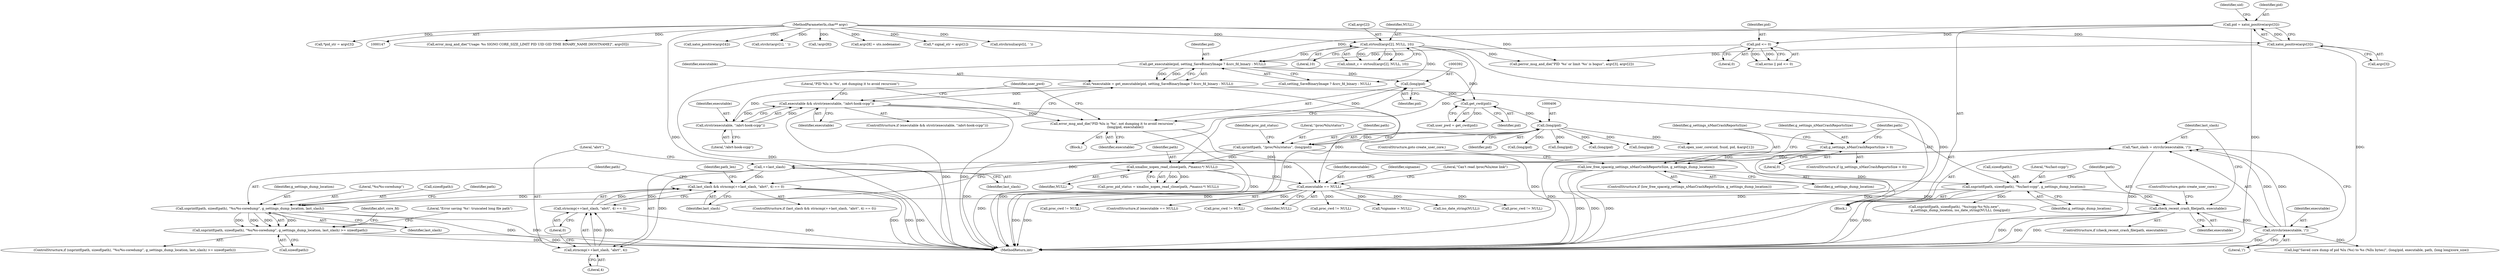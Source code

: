 digraph "0_abrt_8939398b82006ba1fec4ed491339fc075f43fc7c_1@API" {
"1000544" [label="(Call,*last_slash = strrchr(executable, '/'))"];
"1000546" [label="(Call,strrchr(executable, '/'))"];
"1000538" [label="(Call,check_recent_crash_file(path, executable))"];
"1000531" [label="(Call,snprintf(path, sizeof(path), \"%s/last-ccpp\", g_settings_dump_location))"];
"1000527" [label="(Call,low_free_space(g_settings_nMaxCrashReportsSize, g_settings_dump_location))"];
"1000522" [label="(Call,g_settings_nMaxCrashReportsSize > 0)"];
"1000465" [label="(Call,executable == NULL)"];
"1000389" [label="(Call,error_msg_and_die(\"PID %lu is '%s', not dumping it to avoid recursion\",\n                        (long)pid, executable))"];
"1000391" [label="(Call,(long)pid)"];
"1000375" [label="(Call,get_executable(pid, setting_SaveBinaryImage ? &src_fd_binary : NULL))"];
"1000306" [label="(Call,pid = xatoi_positive(argv[3]))"];
"1000308" [label="(Call,xatoi_positive(argv[3]))"];
"1000149" [label="(MethodParameterIn,char** argv)"];
"1000322" [label="(Call,pid <= 0)"];
"1000275" [label="(Call,strtoull(argv[2], NULL, 10))"];
"1000383" [label="(Call,executable && strstr(executable, \"/abrt-hook-ccpp\"))"];
"1000385" [label="(Call,strstr(executable, \"/abrt-hook-ccpp\"))"];
"1000373" [label="(Call,*executable = get_executable(pid, setting_SaveBinaryImage ? &src_fd_binary : NULL))"];
"1000410" [label="(Call,xmalloc_xopen_read_close(path, /*maxsz:*/ NULL))"];
"1000402" [label="(Call,sprintf(path, \"/proc/%lu/status\", (long)pid))"];
"1000405" [label="(Call,(long)pid)"];
"1000397" [label="(Call,get_cwd(pid))"];
"1000550" [label="(Call,last_slash && strncmp(++last_slash, \"abrt\", 4) == 0)"];
"1000562" [label="(Call,snprintf(path, sizeof(path), \"%s/%s-coredump\", g_settings_dump_location, last_slash))"];
"1000561" [label="(Call,snprintf(path, sizeof(path), \"%s/%s-coredump\", g_settings_dump_location, last_slash) >= sizeof(path))"];
"1000554" [label="(Call,++last_slash)"];
"1000553" [label="(Call,strncmp(++last_slash, \"abrt\", 4))"];
"1000552" [label="(Call,strncmp(++last_slash, \"abrt\", 4) == 0)"];
"1000393" [label="(Identifier,pid)"];
"1000528" [label="(Identifier,g_settings_nMaxCrashReportsSize)"];
"1000546" [label="(Call,strrchr(executable, '/'))"];
"1000560" [label="(ControlStructure,if (snprintf(path, sizeof(path), \"%s/%s-coredump\", g_settings_dump_location, last_slash) >= sizeof(path)))"];
"1000149" [label="(MethodParameterIn,char** argv)"];
"1000398" [label="(Identifier,pid)"];
"1000397" [label="(Call,get_cwd(pid))"];
"1000533" [label="(Call,sizeof(path))"];
"1001228" [label="(MethodReturn,int)"];
"1000409" [label="(Identifier,proc_pid_status)"];
"1000176" [label="(Call,error_msg_and_die(\"Usage: %s SIGNO CORE_SIZE_LIMIT PID UID GID TIME BINARY_NAME [HOSTNAME]\", argv[0]))"];
"1000323" [label="(Identifier,pid)"];
"1000609" [label="(Call,(long)pid)"];
"1000150" [label="(Block,)"];
"1000384" [label="(Identifier,executable)"];
"1000550" [label="(Call,last_slash && strncmp(++last_slash, \"abrt\", 4) == 0)"];
"1000536" [label="(Identifier,g_settings_dump_location)"];
"1000373" [label="(Call,*executable = get_executable(pid, setting_SaveBinaryImage ? &src_fd_binary : NULL))"];
"1000387" [label="(Literal,\"/abrt-hook-ccpp\")"];
"1000523" [label="(Identifier,g_settings_nMaxCrashReportsSize)"];
"1000636" [label="(Call,(long)pid)"];
"1001181" [label="(Call,proc_cwd != NULL)"];
"1000375" [label="(Call,get_executable(pid, setting_SaveBinaryImage ? &src_fd_binary : NULL))"];
"1000527" [label="(Call,low_free_space(g_settings_nMaxCrashReportsSize, g_settings_dump_location))"];
"1000572" [label="(Literal,\"Error saving '%s': truncated long file path\")"];
"1000385" [label="(Call,strstr(executable, \"/abrt-hook-ccpp\"))"];
"1000570" [label="(Identifier,path)"];
"1000542" [label="(ControlStructure,goto create_user_core;)"];
"1000524" [label="(Literal,0)"];
"1000551" [label="(Identifier,last_slash)"];
"1000521" [label="(ControlStructure,if (g_settings_nMaxCrashReportsSize > 0))"];
"1001212" [label="(Call,(long)pid)"];
"1000388" [label="(Block,)"];
"1000567" [label="(Identifier,g_settings_dump_location)"];
"1000555" [label="(Identifier,last_slash)"];
"1000537" [label="(ControlStructure,if (check_recent_crash_file(path, executable)))"];
"1000315" [label="(Call,xatoi_positive(argv[4]))"];
"1000562" [label="(Call,snprintf(path, sizeof(path), \"%s/%s-coredump\", g_settings_dump_location, last_slash))"];
"1000376" [label="(Identifier,pid)"];
"1000314" [label="(Identifier,uid)"];
"1000558" [label="(Literal,0)"];
"1000306" [label="(Call,pid = xatoi_positive(argv[3]))"];
"1000456" [label="(Call,open_user_core(uid, fsuid, pid, &argv[1]))"];
"1000404" [label="(Literal,\"/proc/%lu/status\")"];
"1000407" [label="(Identifier,pid)"];
"1000522" [label="(Call,g_settings_nMaxCrashReportsSize > 0)"];
"1000402" [label="(Call,sprintf(path, \"/proc/%lu/status\", (long)pid))"];
"1000540" [label="(Identifier,executable)"];
"1000544" [label="(Call,*last_slash = strrchr(executable, '/'))"];
"1000382" [label="(ControlStructure,if (executable && strstr(executable, \"/abrt-hook-ccpp\")))"];
"1000395" [label="(Call,user_pwd = get_cwd(pid))"];
"1000477" [label="(Identifier,signame)"];
"1000396" [label="(Identifier,user_pwd)"];
"1000467" [label="(Identifier,NULL)"];
"1000548" [label="(Literal,'/')"];
"1000545" [label="(Identifier,last_slash)"];
"1000408" [label="(Call,proc_pid_status = xmalloc_xopen_read_close(path, /*maxsz:*/ NULL))"];
"1000563" [label="(Identifier,path)"];
"1000403" [label="(Identifier,path)"];
"1000531" [label="(Call,snprintf(path, sizeof(path), \"%s/last-ccpp\", g_settings_dump_location))"];
"1000320" [label="(Call,errno || pid <= 0)"];
"1001203" [label="(Call,proc_cwd != NULL)"];
"1000476" [label="(Call,*signame = NULL)"];
"1000634" [label="(Call,iso_date_string(NULL))"];
"1000568" [label="(Identifier,last_slash)"];
"1000628" [label="(Call,snprintf(path, sizeof(path), \"%s/ccpp-%s-%lu.new\",\n            g_settings_dump_location, iso_date_string(NULL), (long)pid))"];
"1000539" [label="(Identifier,path)"];
"1000552" [label="(Call,strncmp(++last_slash, \"abrt\", 4) == 0)"];
"1000538" [label="(Call,check_recent_crash_file(path, executable))"];
"1000182" [label="(Call,strchr(argv[1], ' '))"];
"1000412" [label="(Identifier,NULL)"];
"1000532" [label="(Identifier,path)"];
"1000351" [label="(Call,!argv[8])"];
"1000279" [label="(Identifier,NULL)"];
"1000553" [label="(Call,strncmp(++last_slash, \"abrt\", 4))"];
"1000557" [label="(Literal,4)"];
"1000280" [label="(Literal,10)"];
"1000410" [label="(Call,xmalloc_xopen_read_close(path, /*maxsz:*/ NULL))"];
"1000383" [label="(Call,executable && strstr(executable, \"/abrt-hook-ccpp\"))"];
"1000530" [label="(ControlStructure,goto create_user_core;)"];
"1000405" [label="(Call,(long)pid)"];
"1000309" [label="(Call,argv[3])"];
"1000607" [label="(Call,log(\"Saved core dump of pid %lu (%s) to %s (%llu bytes)\", (long)pid, executable, path, (long long)core_size))"];
"1000374" [label="(Identifier,executable)"];
"1000561" [label="(Call,snprintf(path, sizeof(path), \"%s/%s-coredump\", g_settings_dump_location, last_slash) >= sizeof(path))"];
"1000307" [label="(Identifier,pid)"];
"1000391" [label="(Call,(long)pid)"];
"1000526" [label="(ControlStructure,if (low_free_space(g_settings_nMaxCrashReportsSize, g_settings_dump_location)))"];
"1000566" [label="(Literal,\"%s/%s-coredump\")"];
"1000471" [label="(Call,(long)pid)"];
"1000322" [label="(Call,pid <= 0)"];
"1000547" [label="(Identifier,executable)"];
"1000576" [label="(Identifier,abrt_core_fd)"];
"1000359" [label="(Call,argv[8] = uts.nodename)"];
"1000556" [label="(Literal,\"abrt\")"];
"1000535" [label="(Literal,\"%s/last-ccpp\")"];
"1000275" [label="(Call,strtoull(argv[2], NULL, 10))"];
"1000554" [label="(Call,++last_slash)"];
"1001221" [label="(Call,proc_cwd != NULL)"];
"1000273" [label="(Call,ulimit_c = strtoull(argv[2], NULL, 10))"];
"1000262" [label="(Call,* signal_str = argv[1])"];
"1000201" [label="(Call,strchrnul(argv[i], ' '))"];
"1000627" [label="(Identifier,path_len)"];
"1000618" [label="(Call,proc_cwd != NULL)"];
"1000394" [label="(Identifier,executable)"];
"1000465" [label="(Call,executable == NULL)"];
"1000300" [label="(Call,*pid_str = argv[3])"];
"1000529" [label="(Identifier,g_settings_dump_location)"];
"1000390" [label="(Literal,\"PID %lu is '%s', not dumping it to avoid recursion\")"];
"1000549" [label="(ControlStructure,if (last_slash && strncmp(++last_slash, \"abrt\", 4) == 0))"];
"1000464" [label="(ControlStructure,if (executable == NULL))"];
"1000470" [label="(Literal,\"Can't read /proc/%lu/exe link\")"];
"1000389" [label="(Call,error_msg_and_die(\"PID %lu is '%s', not dumping it to avoid recursion\",\n                        (long)pid, executable))"];
"1000308" [label="(Call,xatoi_positive(argv[3]))"];
"1000377" [label="(Call,setting_SaveBinaryImage ? &src_fd_binary : NULL)"];
"1000466" [label="(Identifier,executable)"];
"1000411" [label="(Identifier,path)"];
"1000324" [label="(Literal,0)"];
"1000386" [label="(Identifier,executable)"];
"1000276" [label="(Call,argv[2])"];
"1000564" [label="(Call,sizeof(path))"];
"1000569" [label="(Call,sizeof(path))"];
"1000326" [label="(Call,perror_msg_and_die(\"PID '%s' or limit '%s' is bogus\", argv[3], argv[2]))"];
"1000544" -> "1000150"  [label="AST: "];
"1000544" -> "1000546"  [label="CFG: "];
"1000545" -> "1000544"  [label="AST: "];
"1000546" -> "1000544"  [label="AST: "];
"1000551" -> "1000544"  [label="CFG: "];
"1000544" -> "1001228"  [label="DDG: "];
"1000546" -> "1000544"  [label="DDG: "];
"1000546" -> "1000544"  [label="DDG: "];
"1000544" -> "1000550"  [label="DDG: "];
"1000544" -> "1000554"  [label="DDG: "];
"1000546" -> "1000548"  [label="CFG: "];
"1000547" -> "1000546"  [label="AST: "];
"1000548" -> "1000546"  [label="AST: "];
"1000546" -> "1001228"  [label="DDG: "];
"1000538" -> "1000546"  [label="DDG: "];
"1000546" -> "1000607"  [label="DDG: "];
"1000538" -> "1000537"  [label="AST: "];
"1000538" -> "1000540"  [label="CFG: "];
"1000539" -> "1000538"  [label="AST: "];
"1000540" -> "1000538"  [label="AST: "];
"1000542" -> "1000538"  [label="CFG: "];
"1000545" -> "1000538"  [label="CFG: "];
"1000538" -> "1001228"  [label="DDG: "];
"1000538" -> "1001228"  [label="DDG: "];
"1000538" -> "1001228"  [label="DDG: "];
"1000531" -> "1000538"  [label="DDG: "];
"1000465" -> "1000538"  [label="DDG: "];
"1000531" -> "1000150"  [label="AST: "];
"1000531" -> "1000536"  [label="CFG: "];
"1000532" -> "1000531"  [label="AST: "];
"1000533" -> "1000531"  [label="AST: "];
"1000535" -> "1000531"  [label="AST: "];
"1000536" -> "1000531"  [label="AST: "];
"1000539" -> "1000531"  [label="CFG: "];
"1000531" -> "1001228"  [label="DDG: "];
"1000531" -> "1001228"  [label="DDG: "];
"1000527" -> "1000531"  [label="DDG: "];
"1000531" -> "1000562"  [label="DDG: "];
"1000531" -> "1000628"  [label="DDG: "];
"1000527" -> "1000526"  [label="AST: "];
"1000527" -> "1000529"  [label="CFG: "];
"1000528" -> "1000527"  [label="AST: "];
"1000529" -> "1000527"  [label="AST: "];
"1000530" -> "1000527"  [label="CFG: "];
"1000532" -> "1000527"  [label="CFG: "];
"1000527" -> "1001228"  [label="DDG: "];
"1000527" -> "1001228"  [label="DDG: "];
"1000527" -> "1001228"  [label="DDG: "];
"1000522" -> "1000527"  [label="DDG: "];
"1000522" -> "1000521"  [label="AST: "];
"1000522" -> "1000524"  [label="CFG: "];
"1000523" -> "1000522"  [label="AST: "];
"1000524" -> "1000522"  [label="AST: "];
"1000528" -> "1000522"  [label="CFG: "];
"1000532" -> "1000522"  [label="CFG: "];
"1000522" -> "1001228"  [label="DDG: "];
"1000522" -> "1001228"  [label="DDG: "];
"1000465" -> "1000464"  [label="AST: "];
"1000465" -> "1000467"  [label="CFG: "];
"1000466" -> "1000465"  [label="AST: "];
"1000467" -> "1000465"  [label="AST: "];
"1000470" -> "1000465"  [label="CFG: "];
"1000477" -> "1000465"  [label="CFG: "];
"1000465" -> "1001228"  [label="DDG: "];
"1000465" -> "1001228"  [label="DDG: "];
"1000389" -> "1000465"  [label="DDG: "];
"1000383" -> "1000465"  [label="DDG: "];
"1000410" -> "1000465"  [label="DDG: "];
"1000465" -> "1000476"  [label="DDG: "];
"1000465" -> "1000618"  [label="DDG: "];
"1000465" -> "1000634"  [label="DDG: "];
"1000465" -> "1001181"  [label="DDG: "];
"1000465" -> "1001203"  [label="DDG: "];
"1000465" -> "1001221"  [label="DDG: "];
"1000389" -> "1000388"  [label="AST: "];
"1000389" -> "1000394"  [label="CFG: "];
"1000390" -> "1000389"  [label="AST: "];
"1000391" -> "1000389"  [label="AST: "];
"1000394" -> "1000389"  [label="AST: "];
"1000396" -> "1000389"  [label="CFG: "];
"1000389" -> "1001228"  [label="DDG: "];
"1000391" -> "1000389"  [label="DDG: "];
"1000383" -> "1000389"  [label="DDG: "];
"1000391" -> "1000393"  [label="CFG: "];
"1000392" -> "1000391"  [label="AST: "];
"1000393" -> "1000391"  [label="AST: "];
"1000394" -> "1000391"  [label="CFG: "];
"1000375" -> "1000391"  [label="DDG: "];
"1000391" -> "1000397"  [label="DDG: "];
"1000375" -> "1000373"  [label="AST: "];
"1000375" -> "1000377"  [label="CFG: "];
"1000376" -> "1000375"  [label="AST: "];
"1000377" -> "1000375"  [label="AST: "];
"1000373" -> "1000375"  [label="CFG: "];
"1000375" -> "1001228"  [label="DDG: "];
"1000375" -> "1000373"  [label="DDG: "];
"1000375" -> "1000373"  [label="DDG: "];
"1000306" -> "1000375"  [label="DDG: "];
"1000322" -> "1000375"  [label="DDG: "];
"1000275" -> "1000375"  [label="DDG: "];
"1000375" -> "1000397"  [label="DDG: "];
"1000306" -> "1000150"  [label="AST: "];
"1000306" -> "1000308"  [label="CFG: "];
"1000307" -> "1000306"  [label="AST: "];
"1000308" -> "1000306"  [label="AST: "];
"1000314" -> "1000306"  [label="CFG: "];
"1000306" -> "1001228"  [label="DDG: "];
"1000308" -> "1000306"  [label="DDG: "];
"1000306" -> "1000322"  [label="DDG: "];
"1000308" -> "1000309"  [label="CFG: "];
"1000309" -> "1000308"  [label="AST: "];
"1000308" -> "1001228"  [label="DDG: "];
"1000149" -> "1000308"  [label="DDG: "];
"1000308" -> "1000326"  [label="DDG: "];
"1000149" -> "1000147"  [label="AST: "];
"1000149" -> "1001228"  [label="DDG: "];
"1000149" -> "1000176"  [label="DDG: "];
"1000149" -> "1000182"  [label="DDG: "];
"1000149" -> "1000201"  [label="DDG: "];
"1000149" -> "1000262"  [label="DDG: "];
"1000149" -> "1000275"  [label="DDG: "];
"1000149" -> "1000300"  [label="DDG: "];
"1000149" -> "1000315"  [label="DDG: "];
"1000149" -> "1000326"  [label="DDG: "];
"1000149" -> "1000351"  [label="DDG: "];
"1000149" -> "1000359"  [label="DDG: "];
"1000322" -> "1000320"  [label="AST: "];
"1000322" -> "1000324"  [label="CFG: "];
"1000323" -> "1000322"  [label="AST: "];
"1000324" -> "1000322"  [label="AST: "];
"1000320" -> "1000322"  [label="CFG: "];
"1000322" -> "1000320"  [label="DDG: "];
"1000322" -> "1000320"  [label="DDG: "];
"1000275" -> "1000273"  [label="AST: "];
"1000275" -> "1000280"  [label="CFG: "];
"1000276" -> "1000275"  [label="AST: "];
"1000279" -> "1000275"  [label="AST: "];
"1000280" -> "1000275"  [label="AST: "];
"1000273" -> "1000275"  [label="CFG: "];
"1000275" -> "1001228"  [label="DDG: "];
"1000275" -> "1000273"  [label="DDG: "];
"1000275" -> "1000273"  [label="DDG: "];
"1000275" -> "1000273"  [label="DDG: "];
"1000275" -> "1000326"  [label="DDG: "];
"1000275" -> "1000377"  [label="DDG: "];
"1000275" -> "1000410"  [label="DDG: "];
"1000383" -> "1000382"  [label="AST: "];
"1000383" -> "1000384"  [label="CFG: "];
"1000383" -> "1000385"  [label="CFG: "];
"1000384" -> "1000383"  [label="AST: "];
"1000385" -> "1000383"  [label="AST: "];
"1000390" -> "1000383"  [label="CFG: "];
"1000396" -> "1000383"  [label="CFG: "];
"1000383" -> "1001228"  [label="DDG: "];
"1000383" -> "1001228"  [label="DDG: "];
"1000385" -> "1000383"  [label="DDG: "];
"1000385" -> "1000383"  [label="DDG: "];
"1000373" -> "1000383"  [label="DDG: "];
"1000385" -> "1000387"  [label="CFG: "];
"1000386" -> "1000385"  [label="AST: "];
"1000387" -> "1000385"  [label="AST: "];
"1000373" -> "1000385"  [label="DDG: "];
"1000373" -> "1000150"  [label="AST: "];
"1000374" -> "1000373"  [label="AST: "];
"1000384" -> "1000373"  [label="CFG: "];
"1000373" -> "1001228"  [label="DDG: "];
"1000410" -> "1000408"  [label="AST: "];
"1000410" -> "1000412"  [label="CFG: "];
"1000411" -> "1000410"  [label="AST: "];
"1000412" -> "1000410"  [label="AST: "];
"1000408" -> "1000410"  [label="CFG: "];
"1000410" -> "1001228"  [label="DDG: "];
"1000410" -> "1000408"  [label="DDG: "];
"1000410" -> "1000408"  [label="DDG: "];
"1000402" -> "1000410"  [label="DDG: "];
"1000402" -> "1000150"  [label="AST: "];
"1000402" -> "1000405"  [label="CFG: "];
"1000403" -> "1000402"  [label="AST: "];
"1000404" -> "1000402"  [label="AST: "];
"1000405" -> "1000402"  [label="AST: "];
"1000409" -> "1000402"  [label="CFG: "];
"1000402" -> "1001228"  [label="DDG: "];
"1000402" -> "1001228"  [label="DDG: "];
"1000405" -> "1000402"  [label="DDG: "];
"1000405" -> "1000407"  [label="CFG: "];
"1000406" -> "1000405"  [label="AST: "];
"1000407" -> "1000405"  [label="AST: "];
"1000405" -> "1001228"  [label="DDG: "];
"1000397" -> "1000405"  [label="DDG: "];
"1000405" -> "1000456"  [label="DDG: "];
"1000405" -> "1000471"  [label="DDG: "];
"1000405" -> "1000609"  [label="DDG: "];
"1000405" -> "1000636"  [label="DDG: "];
"1000405" -> "1001212"  [label="DDG: "];
"1000397" -> "1000395"  [label="AST: "];
"1000397" -> "1000398"  [label="CFG: "];
"1000398" -> "1000397"  [label="AST: "];
"1000395" -> "1000397"  [label="CFG: "];
"1000397" -> "1000395"  [label="DDG: "];
"1000550" -> "1000549"  [label="AST: "];
"1000550" -> "1000551"  [label="CFG: "];
"1000550" -> "1000552"  [label="CFG: "];
"1000551" -> "1000550"  [label="AST: "];
"1000552" -> "1000550"  [label="AST: "];
"1000563" -> "1000550"  [label="CFG: "];
"1000627" -> "1000550"  [label="CFG: "];
"1000550" -> "1001228"  [label="DDG: "];
"1000550" -> "1001228"  [label="DDG: "];
"1000550" -> "1001228"  [label="DDG: "];
"1000554" -> "1000550"  [label="DDG: "];
"1000552" -> "1000550"  [label="DDG: "];
"1000552" -> "1000550"  [label="DDG: "];
"1000550" -> "1000562"  [label="DDG: "];
"1000562" -> "1000561"  [label="AST: "];
"1000562" -> "1000568"  [label="CFG: "];
"1000563" -> "1000562"  [label="AST: "];
"1000564" -> "1000562"  [label="AST: "];
"1000566" -> "1000562"  [label="AST: "];
"1000567" -> "1000562"  [label="AST: "];
"1000568" -> "1000562"  [label="AST: "];
"1000570" -> "1000562"  [label="CFG: "];
"1000562" -> "1001228"  [label="DDG: "];
"1000562" -> "1001228"  [label="DDG: "];
"1000562" -> "1000561"  [label="DDG: "];
"1000562" -> "1000561"  [label="DDG: "];
"1000562" -> "1000561"  [label="DDG: "];
"1000562" -> "1000561"  [label="DDG: "];
"1000561" -> "1000560"  [label="AST: "];
"1000561" -> "1000569"  [label="CFG: "];
"1000569" -> "1000561"  [label="AST: "];
"1000572" -> "1000561"  [label="CFG: "];
"1000576" -> "1000561"  [label="CFG: "];
"1000561" -> "1001228"  [label="DDG: "];
"1000561" -> "1001228"  [label="DDG: "];
"1000554" -> "1000553"  [label="AST: "];
"1000554" -> "1000555"  [label="CFG: "];
"1000555" -> "1000554"  [label="AST: "];
"1000556" -> "1000554"  [label="CFG: "];
"1000554" -> "1000553"  [label="DDG: "];
"1000553" -> "1000552"  [label="AST: "];
"1000553" -> "1000557"  [label="CFG: "];
"1000556" -> "1000553"  [label="AST: "];
"1000557" -> "1000553"  [label="AST: "];
"1000558" -> "1000553"  [label="CFG: "];
"1000553" -> "1000552"  [label="DDG: "];
"1000553" -> "1000552"  [label="DDG: "];
"1000552" -> "1000558"  [label="CFG: "];
"1000558" -> "1000552"  [label="AST: "];
"1000552" -> "1001228"  [label="DDG: "];
}
